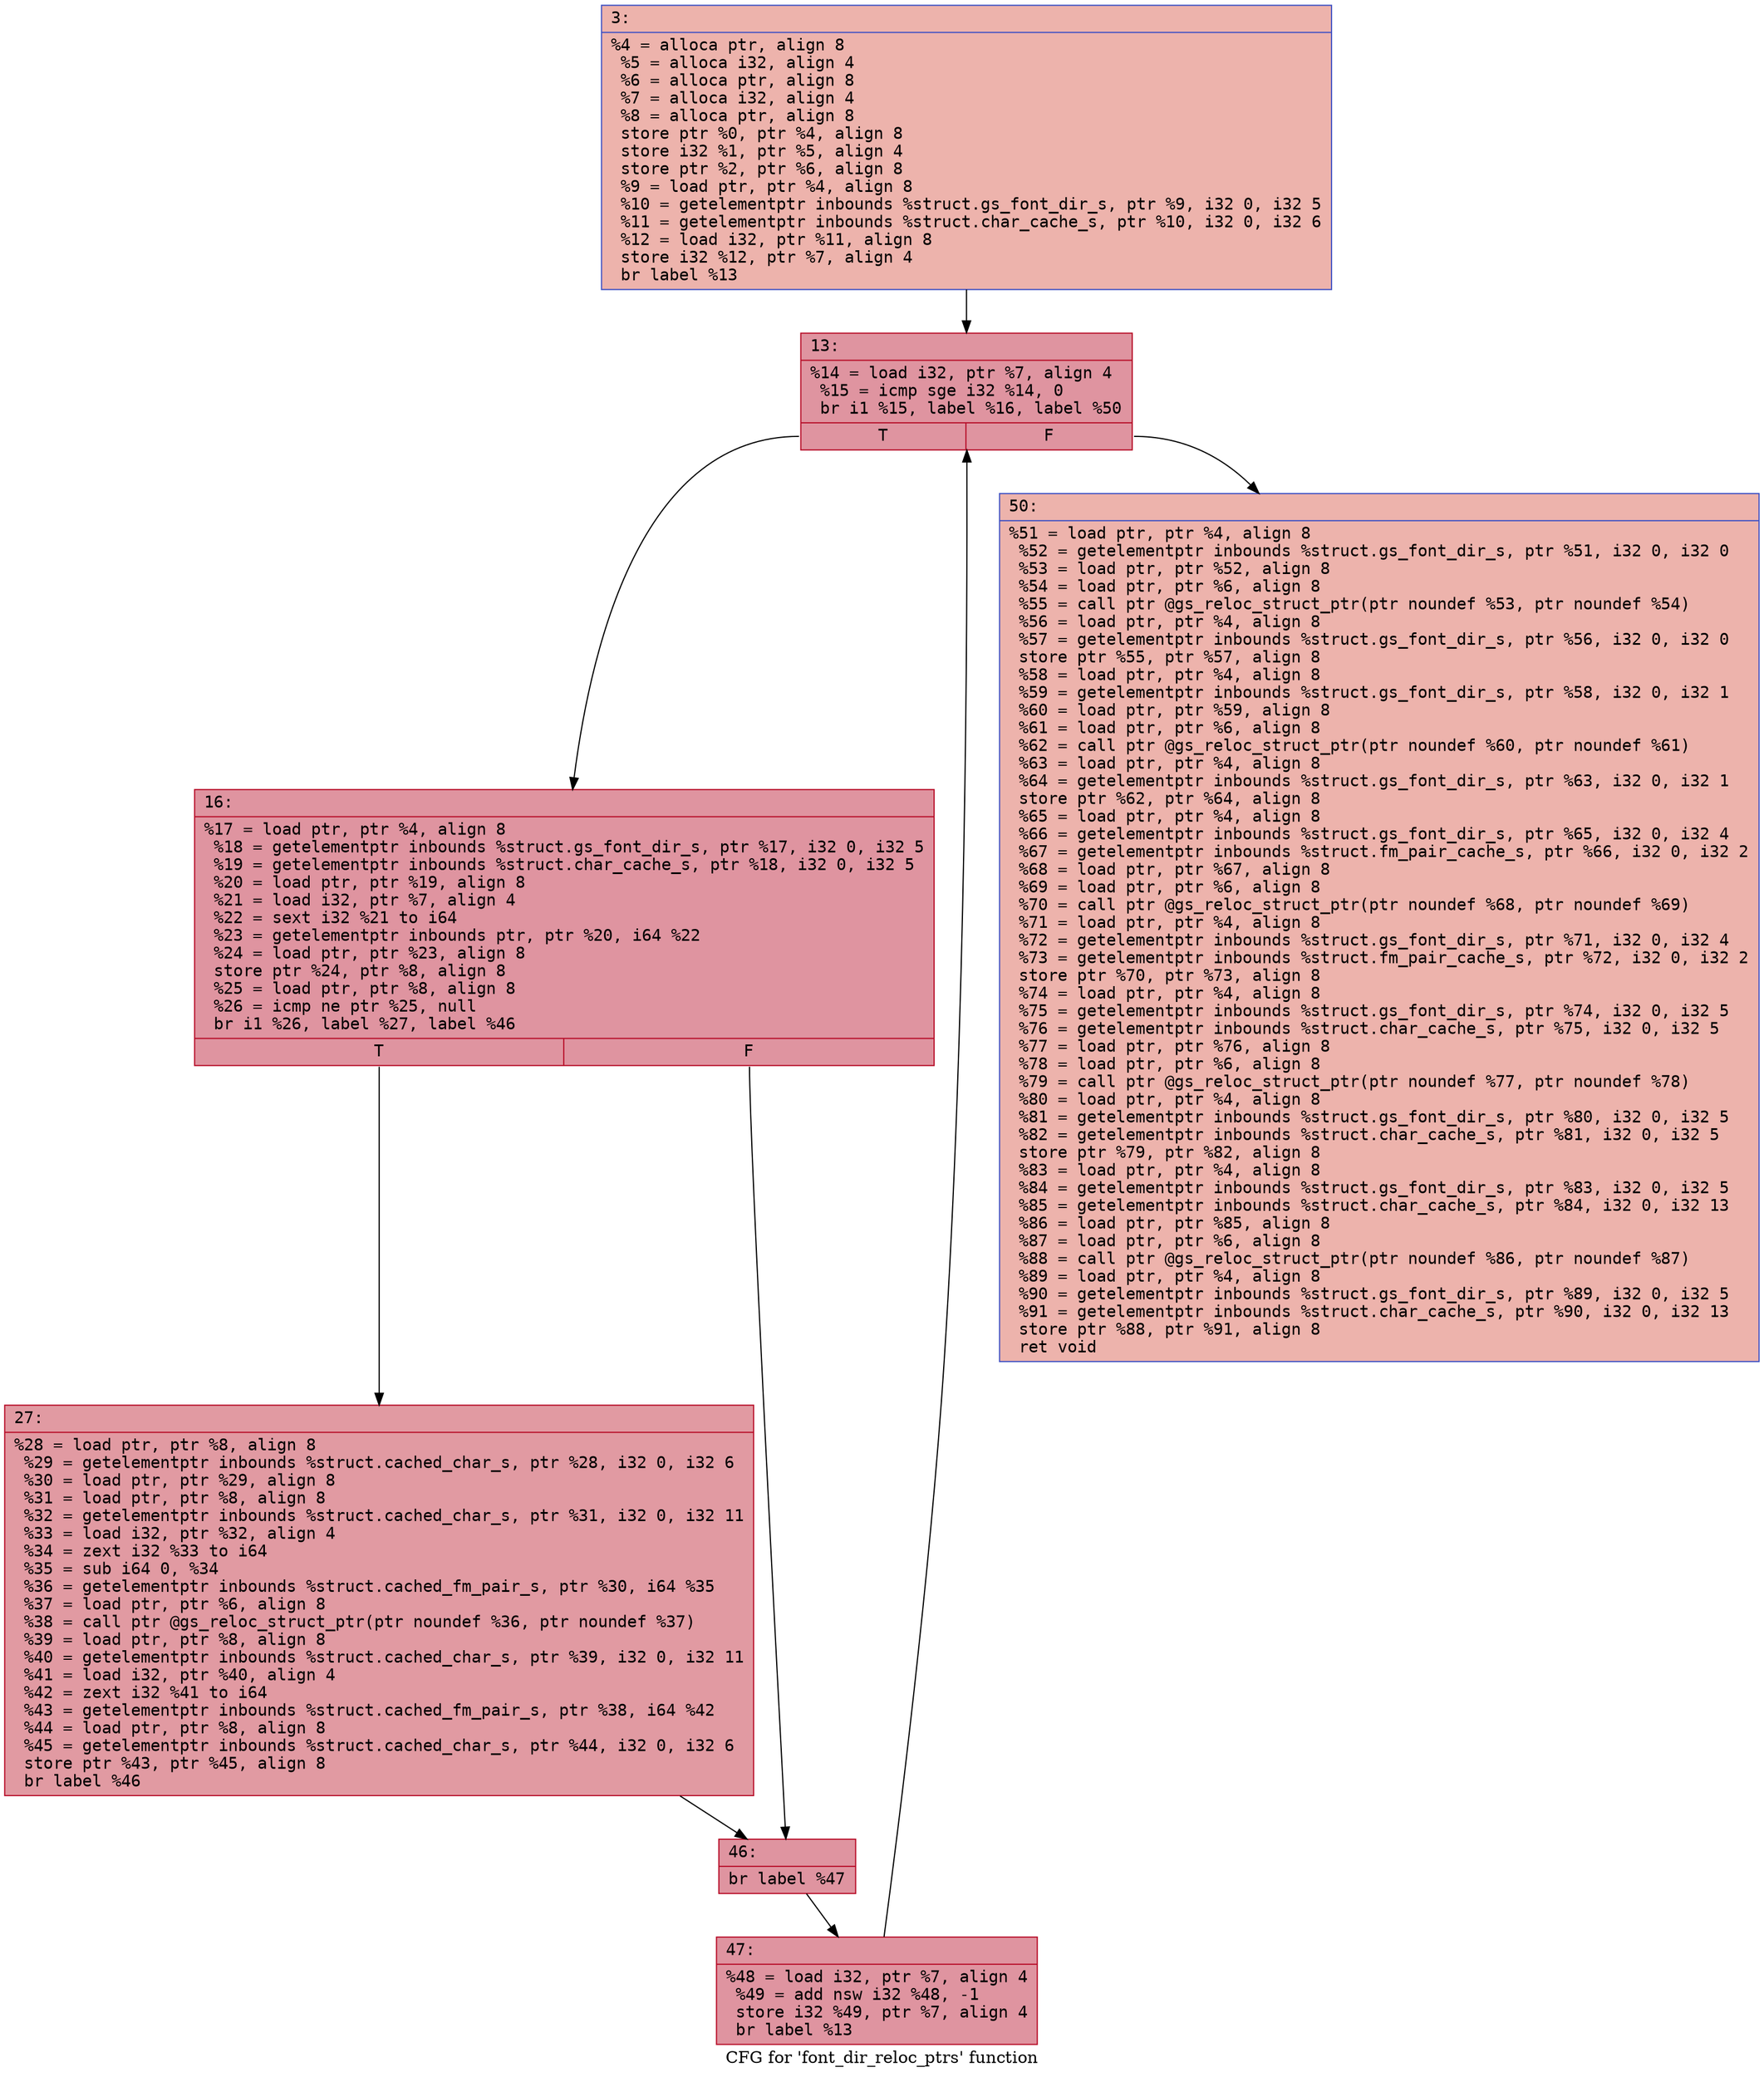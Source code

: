 digraph "CFG for 'font_dir_reloc_ptrs' function" {
	label="CFG for 'font_dir_reloc_ptrs' function";

	Node0x600002012580 [shape=record,color="#3d50c3ff", style=filled, fillcolor="#d6524470" fontname="Courier",label="{3:\l|  %4 = alloca ptr, align 8\l  %5 = alloca i32, align 4\l  %6 = alloca ptr, align 8\l  %7 = alloca i32, align 4\l  %8 = alloca ptr, align 8\l  store ptr %0, ptr %4, align 8\l  store i32 %1, ptr %5, align 4\l  store ptr %2, ptr %6, align 8\l  %9 = load ptr, ptr %4, align 8\l  %10 = getelementptr inbounds %struct.gs_font_dir_s, ptr %9, i32 0, i32 5\l  %11 = getelementptr inbounds %struct.char_cache_s, ptr %10, i32 0, i32 6\l  %12 = load i32, ptr %11, align 8\l  store i32 %12, ptr %7, align 4\l  br label %13\l}"];
	Node0x600002012580 -> Node0x6000020125d0[tooltip="3 -> 13\nProbability 100.00%" ];
	Node0x6000020125d0 [shape=record,color="#b70d28ff", style=filled, fillcolor="#b70d2870" fontname="Courier",label="{13:\l|  %14 = load i32, ptr %7, align 4\l  %15 = icmp sge i32 %14, 0\l  br i1 %15, label %16, label %50\l|{<s0>T|<s1>F}}"];
	Node0x6000020125d0:s0 -> Node0x600002012620[tooltip="13 -> 16\nProbability 96.88%" ];
	Node0x6000020125d0:s1 -> Node0x600002012760[tooltip="13 -> 50\nProbability 3.12%" ];
	Node0x600002012620 [shape=record,color="#b70d28ff", style=filled, fillcolor="#b70d2870" fontname="Courier",label="{16:\l|  %17 = load ptr, ptr %4, align 8\l  %18 = getelementptr inbounds %struct.gs_font_dir_s, ptr %17, i32 0, i32 5\l  %19 = getelementptr inbounds %struct.char_cache_s, ptr %18, i32 0, i32 5\l  %20 = load ptr, ptr %19, align 8\l  %21 = load i32, ptr %7, align 4\l  %22 = sext i32 %21 to i64\l  %23 = getelementptr inbounds ptr, ptr %20, i64 %22\l  %24 = load ptr, ptr %23, align 8\l  store ptr %24, ptr %8, align 8\l  %25 = load ptr, ptr %8, align 8\l  %26 = icmp ne ptr %25, null\l  br i1 %26, label %27, label %46\l|{<s0>T|<s1>F}}"];
	Node0x600002012620:s0 -> Node0x600002012670[tooltip="16 -> 27\nProbability 62.50%" ];
	Node0x600002012620:s1 -> Node0x6000020126c0[tooltip="16 -> 46\nProbability 37.50%" ];
	Node0x600002012670 [shape=record,color="#b70d28ff", style=filled, fillcolor="#bb1b2c70" fontname="Courier",label="{27:\l|  %28 = load ptr, ptr %8, align 8\l  %29 = getelementptr inbounds %struct.cached_char_s, ptr %28, i32 0, i32 6\l  %30 = load ptr, ptr %29, align 8\l  %31 = load ptr, ptr %8, align 8\l  %32 = getelementptr inbounds %struct.cached_char_s, ptr %31, i32 0, i32 11\l  %33 = load i32, ptr %32, align 4\l  %34 = zext i32 %33 to i64\l  %35 = sub i64 0, %34\l  %36 = getelementptr inbounds %struct.cached_fm_pair_s, ptr %30, i64 %35\l  %37 = load ptr, ptr %6, align 8\l  %38 = call ptr @gs_reloc_struct_ptr(ptr noundef %36, ptr noundef %37)\l  %39 = load ptr, ptr %8, align 8\l  %40 = getelementptr inbounds %struct.cached_char_s, ptr %39, i32 0, i32 11\l  %41 = load i32, ptr %40, align 4\l  %42 = zext i32 %41 to i64\l  %43 = getelementptr inbounds %struct.cached_fm_pair_s, ptr %38, i64 %42\l  %44 = load ptr, ptr %8, align 8\l  %45 = getelementptr inbounds %struct.cached_char_s, ptr %44, i32 0, i32 6\l  store ptr %43, ptr %45, align 8\l  br label %46\l}"];
	Node0x600002012670 -> Node0x6000020126c0[tooltip="27 -> 46\nProbability 100.00%" ];
	Node0x6000020126c0 [shape=record,color="#b70d28ff", style=filled, fillcolor="#b70d2870" fontname="Courier",label="{46:\l|  br label %47\l}"];
	Node0x6000020126c0 -> Node0x600002012710[tooltip="46 -> 47\nProbability 100.00%" ];
	Node0x600002012710 [shape=record,color="#b70d28ff", style=filled, fillcolor="#b70d2870" fontname="Courier",label="{47:\l|  %48 = load i32, ptr %7, align 4\l  %49 = add nsw i32 %48, -1\l  store i32 %49, ptr %7, align 4\l  br label %13\l}"];
	Node0x600002012710 -> Node0x6000020125d0[tooltip="47 -> 13\nProbability 100.00%" ];
	Node0x600002012760 [shape=record,color="#3d50c3ff", style=filled, fillcolor="#d6524470" fontname="Courier",label="{50:\l|  %51 = load ptr, ptr %4, align 8\l  %52 = getelementptr inbounds %struct.gs_font_dir_s, ptr %51, i32 0, i32 0\l  %53 = load ptr, ptr %52, align 8\l  %54 = load ptr, ptr %6, align 8\l  %55 = call ptr @gs_reloc_struct_ptr(ptr noundef %53, ptr noundef %54)\l  %56 = load ptr, ptr %4, align 8\l  %57 = getelementptr inbounds %struct.gs_font_dir_s, ptr %56, i32 0, i32 0\l  store ptr %55, ptr %57, align 8\l  %58 = load ptr, ptr %4, align 8\l  %59 = getelementptr inbounds %struct.gs_font_dir_s, ptr %58, i32 0, i32 1\l  %60 = load ptr, ptr %59, align 8\l  %61 = load ptr, ptr %6, align 8\l  %62 = call ptr @gs_reloc_struct_ptr(ptr noundef %60, ptr noundef %61)\l  %63 = load ptr, ptr %4, align 8\l  %64 = getelementptr inbounds %struct.gs_font_dir_s, ptr %63, i32 0, i32 1\l  store ptr %62, ptr %64, align 8\l  %65 = load ptr, ptr %4, align 8\l  %66 = getelementptr inbounds %struct.gs_font_dir_s, ptr %65, i32 0, i32 4\l  %67 = getelementptr inbounds %struct.fm_pair_cache_s, ptr %66, i32 0, i32 2\l  %68 = load ptr, ptr %67, align 8\l  %69 = load ptr, ptr %6, align 8\l  %70 = call ptr @gs_reloc_struct_ptr(ptr noundef %68, ptr noundef %69)\l  %71 = load ptr, ptr %4, align 8\l  %72 = getelementptr inbounds %struct.gs_font_dir_s, ptr %71, i32 0, i32 4\l  %73 = getelementptr inbounds %struct.fm_pair_cache_s, ptr %72, i32 0, i32 2\l  store ptr %70, ptr %73, align 8\l  %74 = load ptr, ptr %4, align 8\l  %75 = getelementptr inbounds %struct.gs_font_dir_s, ptr %74, i32 0, i32 5\l  %76 = getelementptr inbounds %struct.char_cache_s, ptr %75, i32 0, i32 5\l  %77 = load ptr, ptr %76, align 8\l  %78 = load ptr, ptr %6, align 8\l  %79 = call ptr @gs_reloc_struct_ptr(ptr noundef %77, ptr noundef %78)\l  %80 = load ptr, ptr %4, align 8\l  %81 = getelementptr inbounds %struct.gs_font_dir_s, ptr %80, i32 0, i32 5\l  %82 = getelementptr inbounds %struct.char_cache_s, ptr %81, i32 0, i32 5\l  store ptr %79, ptr %82, align 8\l  %83 = load ptr, ptr %4, align 8\l  %84 = getelementptr inbounds %struct.gs_font_dir_s, ptr %83, i32 0, i32 5\l  %85 = getelementptr inbounds %struct.char_cache_s, ptr %84, i32 0, i32 13\l  %86 = load ptr, ptr %85, align 8\l  %87 = load ptr, ptr %6, align 8\l  %88 = call ptr @gs_reloc_struct_ptr(ptr noundef %86, ptr noundef %87)\l  %89 = load ptr, ptr %4, align 8\l  %90 = getelementptr inbounds %struct.gs_font_dir_s, ptr %89, i32 0, i32 5\l  %91 = getelementptr inbounds %struct.char_cache_s, ptr %90, i32 0, i32 13\l  store ptr %88, ptr %91, align 8\l  ret void\l}"];
}
